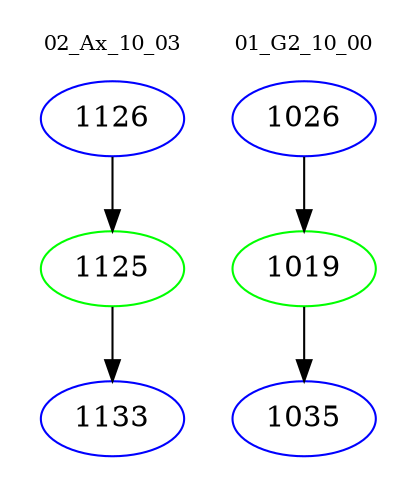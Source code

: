 digraph{
subgraph cluster_0 {
color = white
label = "02_Ax_10_03";
fontsize=10;
T0_1126 [label="1126", color="blue"]
T0_1126 -> T0_1125 [color="black"]
T0_1125 [label="1125", color="green"]
T0_1125 -> T0_1133 [color="black"]
T0_1133 [label="1133", color="blue"]
}
subgraph cluster_1 {
color = white
label = "01_G2_10_00";
fontsize=10;
T1_1026 [label="1026", color="blue"]
T1_1026 -> T1_1019 [color="black"]
T1_1019 [label="1019", color="green"]
T1_1019 -> T1_1035 [color="black"]
T1_1035 [label="1035", color="blue"]
}
}
